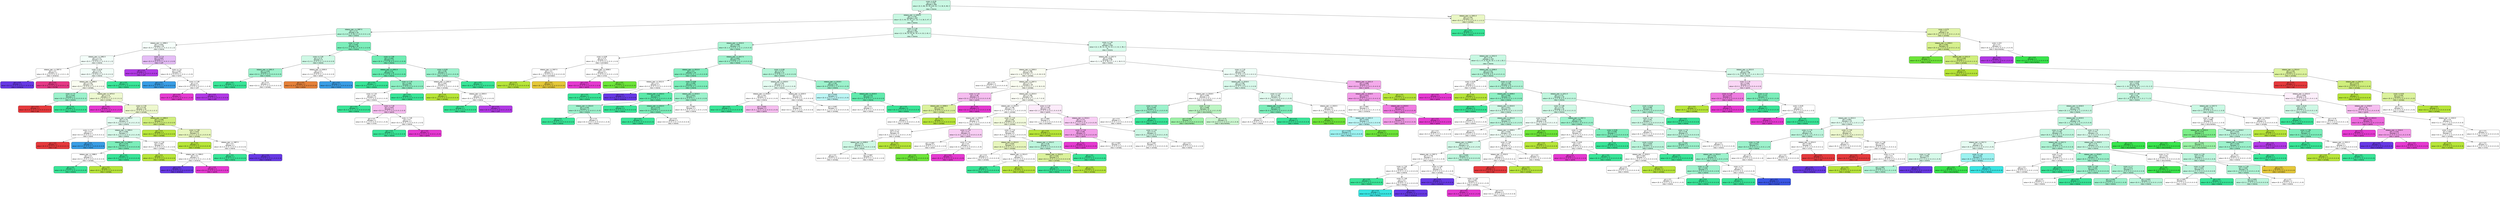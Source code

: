 digraph Tree {
node [shape=box, style="filled, rounded", color="black", fontname="helvetica"] ;
edge [fontname="helvetica"] ;
0 [label="score <= 8.35\ngini = 0.792\nsamples = 309\nvalue = [3, 3, 48, 15, 15, 119, 15, 7, 4, 16, 6, 48, 3\n7]\nclass = drama", fillcolor="#c9f8e3"] ;
1 [label="release_year <= 2004.5\ngini = 0.787\nsamples = 297\nvalue = [3, 3, 43, 14, 14, 117, 15, 7, 4, 16, 5, 47, 3\n6]\nclass = drama", fillcolor="#c8f8e2"] ;
0 -> 1 [labeldistance=2.5, labelangle=45, headlabel="True"] ;
2 [label="release_year <= 1997.5\ngini = 0.72\nsamples = 54\nvalue = [1, 0, 9, 1, 0, 26, 0, 3, 0, 3, 3, 5, 1, 2]\nclass = drama", fillcolor="#b4f5d8"] ;
1 -> 2 ;
3 [label="release_year <= 1996.5\ngini = 0.816\nsamples = 28\nvalue = [0, 0, 7, 0, 0, 8, 0, 2, 0, 3, 2, 3, 1, 2]\nclass = drama", fillcolor="#f6fefa"] ;
2 -> 3 ;
4 [label="release_year <= 1962.5\ngini = 0.771\nsamples = 24\nvalue = [0, 0, 7, 0, 0, 8, 0, 1, 0, 3, 0, 2, 1, 2]\nclass = drama", fillcolor="#f3fdf9"] ;
3 -> 4 ;
5 [label="release_year <= 1957.5\ngini = 0.5\nsamples = 2\nvalue = [0, 0, 0, 0, 0, 0, 0, 0, 0, 1, 0, 0, 1, 0]\nclass = romance", fillcolor="#ffffff"] ;
4 -> 5 ;
6 [label="gini = 0.0\nsamples = 1\nvalue = [0, 0, 0, 0, 0, 0, 0, 0, 0, 1, 0, 0, 0, 0]\nclass = romance", fillcolor="#6739e5"] ;
5 -> 6 ;
7 [label="gini = 0.0\nsamples = 1\nvalue = [0, 0, 0, 0, 0, 0, 0, 0, 0, 0, 0, 0, 1, 0]\nclass = thriller", fillcolor="#e53986"] ;
5 -> 7 ;
8 [label="score <= 8.25\ngini = 0.74\nsamples = 22\nvalue = [0, 0, 7, 0, 0, 8, 0, 1, 0, 2, 0, 2, 0, 2]\nclass = drama", fillcolor="#f2fdf8"] ;
4 -> 8 ;
9 [label="release_year <= 1969.0\ngini = 0.755\nsamples = 20\nvalue = [0, 0, 7, 0, 0, 6, 0, 1, 0, 2, 0, 2, 0, 2]\nclass = comedy", fillcolor="#fafdf1"] ;
8 -> 9 ;
10 [label="score <= 7.5\ngini = 0.444\nsamples = 3\nvalue = [0, 0, 0, 0, 0, 2, 0, 0, 0, 0, 0, 0, 0, 1]\nclass = drama", fillcolor="#9cf2cc"] ;
9 -> 10 ;
11 [label="gini = 0.0\nsamples = 1\nvalue = [0, 0, 0, 0, 0, 0, 0, 0, 0, 0, 0, 0, 0, 1]\nclass = war", fillcolor="#e5393c"] ;
10 -> 11 ;
12 [label="gini = 0.0\nsamples = 2\nvalue = [0, 0, 0, 0, 0, 2, 0, 0, 0, 0, 0, 0, 0, 0]\nclass = drama", fillcolor="#39e598"] ;
10 -> 12 ;
13 [label="release_year <= 1973.0\ngini = 0.74\nsamples = 17\nvalue = [0, 0, 7, 0, 0, 4, 0, 1, 0, 2, 0, 2, 0, 1]\nclass = comedy", fillcolor="#eef9d1"] ;
9 -> 13 ;
14 [label="gini = 0.0\nsamples = 1\nvalue = [0, 0, 0, 0, 0, 0, 0, 0, 0, 0, 0, 1, 0, 0]\nclass = sports", fillcolor="#e539d1"] ;
13 -> 14 ;
15 [label="score <= 7.55\ngini = 0.719\nsamples = 16\nvalue = [0, 0, 7, 0, 0, 4, 0, 1, 0, 2, 0, 1, 0, 1]\nclass = comedy", fillcolor="#edf8ce"] ;
13 -> 15 ;
16 [label="release_year <= 1985.0\ngini = 0.79\nsamples = 9\nvalue = [0, 0, 2, 0, 0, 3, 0, 1, 0, 1, 0, 1, 0, 1]\nclass = drama", fillcolor="#e3fbf0"] ;
15 -> 16 ;
17 [label="score <= 7.15\ngini = 0.5\nsamples = 2\nvalue = [0, 0, 0, 0, 0, 0, 0, 1, 0, 0, 0, 0, 0, 1]\nclass = horror", fillcolor="#ffffff"] ;
16 -> 17 ;
18 [label="gini = 0.0\nsamples = 1\nvalue = [0, 0, 0, 0, 0, 0, 0, 0, 0, 0, 0, 0, 0, 1]\nclass = war", fillcolor="#e5393c"] ;
17 -> 18 ;
19 [label="gini = 0.0\nsamples = 1\nvalue = [0, 0, 0, 0, 0, 0, 0, 1, 0, 0, 0, 0, 0, 0]\nclass = horror", fillcolor="#399de5"] ;
17 -> 19 ;
20 [label="release_year <= 1993.5\ngini = 0.694\nsamples = 7\nvalue = [0, 0, 2, 0, 0, 3, 0, 0, 0, 1, 0, 1, 0, 0]\nclass = drama", fillcolor="#d7faea"] ;
16 -> 20 ;
21 [label="release_year <= 1992.0\ngini = 0.375\nsamples = 4\nvalue = [0, 0, 1, 0, 0, 3, 0, 0, 0, 0, 0, 0, 0, 0]\nclass = drama", fillcolor="#7beeba"] ;
20 -> 21 ;
22 [label="release_year <= 1988.5\ngini = 0.5\nsamples = 2\nvalue = [0, 0, 1, 0, 0, 1, 0, 0, 0, 0, 0, 0, 0, 0]\nclass = comedy", fillcolor="#ffffff"] ;
21 -> 22 ;
23 [label="gini = 0.0\nsamples = 1\nvalue = [0, 0, 0, 0, 0, 1, 0, 0, 0, 0, 0, 0, 0, 0]\nclass = drama", fillcolor="#39e598"] ;
22 -> 23 ;
24 [label="gini = 0.0\nsamples = 1\nvalue = [0, 0, 1, 0, 0, 0, 0, 0, 0, 0, 0, 0, 0, 0]\nclass = comedy", fillcolor="#b7e539"] ;
22 -> 24 ;
25 [label="gini = 0.0\nsamples = 2\nvalue = [0, 0, 0, 0, 0, 2, 0, 0, 0, 0, 0, 0, 0, 0]\nclass = drama", fillcolor="#39e598"] ;
21 -> 25 ;
26 [label="score <= 7.05\ngini = 0.667\nsamples = 3\nvalue = [0, 0, 1, 0, 0, 0, 0, 0, 0, 1, 0, 1, 0, 0]\nclass = comedy", fillcolor="#ffffff"] ;
20 -> 26 ;
27 [label="gini = 0.0\nsamples = 1\nvalue = [0, 0, 1, 0, 0, 0, 0, 0, 0, 0, 0, 0, 0, 0]\nclass = comedy", fillcolor="#b7e539"] ;
26 -> 27 ;
28 [label="release_year <= 1994.5\ngini = 0.5\nsamples = 2\nvalue = [0, 0, 0, 0, 0, 0, 0, 0, 0, 1, 0, 1, 0, 0]\nclass = romance", fillcolor="#ffffff"] ;
26 -> 28 ;
29 [label="gini = 0.0\nsamples = 1\nvalue = [0, 0, 0, 0, 0, 0, 0, 0, 0, 1, 0, 0, 0, 0]\nclass = romance", fillcolor="#6739e5"] ;
28 -> 29 ;
30 [label="gini = 0.0\nsamples = 1\nvalue = [0, 0, 0, 0, 0, 0, 0, 0, 0, 0, 0, 1, 0, 0]\nclass = sports", fillcolor="#e539d1"] ;
28 -> 30 ;
31 [label="release_year <= 1984.0\ngini = 0.449\nsamples = 7\nvalue = [0, 0, 5, 0, 0, 1, 0, 0, 0, 1, 0, 0, 0, 0]\nclass = comedy", fillcolor="#cfee7b"] ;
15 -> 31 ;
32 [label="gini = 0.0\nsamples = 3\nvalue = [0, 0, 3, 0, 0, 0, 0, 0, 0, 0, 0, 0, 0, 0]\nclass = comedy", fillcolor="#b7e539"] ;
31 -> 32 ;
33 [label="score <= 7.65\ngini = 0.625\nsamples = 4\nvalue = [0, 0, 2, 0, 0, 1, 0, 0, 0, 1, 0, 0, 0, 0]\nclass = comedy", fillcolor="#e7f6bd"] ;
31 -> 33 ;
34 [label="gini = 0.0\nsamples = 2\nvalue = [0, 0, 2, 0, 0, 0, 0, 0, 0, 0, 0, 0, 0, 0]\nclass = comedy", fillcolor="#b7e539"] ;
33 -> 34 ;
35 [label="release_year <= 1987.5\ngini = 0.5\nsamples = 2\nvalue = [0, 0, 0, 0, 0, 1, 0, 0, 0, 1, 0, 0, 0, 0]\nclass = drama", fillcolor="#ffffff"] ;
33 -> 35 ;
36 [label="gini = 0.0\nsamples = 1\nvalue = [0, 0, 0, 0, 0, 1, 0, 0, 0, 0, 0, 0, 0, 0]\nclass = drama", fillcolor="#39e598"] ;
35 -> 36 ;
37 [label="gini = 0.0\nsamples = 1\nvalue = [0, 0, 0, 0, 0, 0, 0, 0, 0, 1, 0, 0, 0, 0]\nclass = romance", fillcolor="#6739e5"] ;
35 -> 37 ;
38 [label="gini = 0.0\nsamples = 2\nvalue = [0, 0, 0, 0, 0, 2, 0, 0, 0, 0, 0, 0, 0, 0]\nclass = drama", fillcolor="#39e598"] ;
8 -> 38 ;
39 [label="score <= 7.4\ngini = 0.625\nsamples = 4\nvalue = [0, 0, 0, 0, 0, 0, 0, 1, 0, 0, 2, 1, 0, 0]\nclass = scifi", fillcolor="#e5bdf6"] ;
3 -> 39 ;
40 [label="gini = 0.0\nsamples = 1\nvalue = [0, 0, 0, 0, 0, 0, 0, 0, 0, 0, 1, 0, 0, 0]\nclass = scifi", fillcolor="#b139e5"] ;
39 -> 40 ;
41 [label="score <= 7.6\ngini = 0.667\nsamples = 3\nvalue = [0, 0, 0, 0, 0, 0, 0, 1, 0, 0, 1, 1, 0, 0]\nclass = horror", fillcolor="#ffffff"] ;
39 -> 41 ;
42 [label="gini = 0.0\nsamples = 1\nvalue = [0, 0, 0, 0, 0, 0, 0, 1, 0, 0, 0, 0, 0, 0]\nclass = horror", fillcolor="#399de5"] ;
41 -> 42 ;
43 [label="score <= 7.85\ngini = 0.5\nsamples = 2\nvalue = [0, 0, 0, 0, 0, 0, 0, 0, 0, 0, 1, 1, 0, 0]\nclass = scifi", fillcolor="#ffffff"] ;
41 -> 43 ;
44 [label="gini = 0.0\nsamples = 1\nvalue = [0, 0, 0, 0, 0, 0, 0, 0, 0, 0, 0, 1, 0, 0]\nclass = sports", fillcolor="#e539d1"] ;
43 -> 44 ;
45 [label="gini = 0.0\nsamples = 1\nvalue = [0, 0, 0, 0, 0, 0, 0, 0, 0, 0, 1, 0, 0, 0]\nclass = scifi", fillcolor="#b139e5"] ;
43 -> 45 ;
46 [label="score <= 7.15\ngini = 0.503\nsamples = 26\nvalue = [1, 0, 2, 1, 0, 18, 0, 1, 0, 0, 1, 2, 0, 0]\nclass = drama", fillcolor="#7beeba"] ;
2 -> 46 ;
47 [label="score <= 7.05\ngini = 0.72\nsamples = 5\nvalue = [1, 0, 1, 0, 0, 2, 0, 1, 0, 0, 0, 0, 0, 0]\nclass = drama", fillcolor="#cef8e5"] ;
46 -> 47 ;
48 [label="release_year <= 2001.5\ngini = 0.444\nsamples = 3\nvalue = [0, 0, 1, 0, 0, 2, 0, 0, 0, 0, 0, 0, 0, 0]\nclass = drama", fillcolor="#9cf2cc"] ;
47 -> 48 ;
49 [label="gini = 0.0\nsamples = 1\nvalue = [0, 0, 0, 0, 0, 1, 0, 0, 0, 0, 0, 0, 0, 0]\nclass = drama", fillcolor="#39e598"] ;
48 -> 49 ;
50 [label="gini = 0.5\nsamples = 2\nvalue = [0, 0, 1, 0, 0, 1, 0, 0, 0, 0, 0, 0, 0, 0]\nclass = comedy", fillcolor="#ffffff"] ;
48 -> 50 ;
51 [label="release_year <= 2000.0\ngini = 0.5\nsamples = 2\nvalue = [1, 0, 0, 0, 0, 0, 0, 1, 0, 0, 0, 0, 0, 0]\nclass = action", fillcolor="#ffffff"] ;
47 -> 51 ;
52 [label="gini = 0.0\nsamples = 1\nvalue = [1, 0, 0, 0, 0, 0, 0, 0, 0, 0, 0, 0, 0, 0]\nclass = action", fillcolor="#e58139"] ;
51 -> 52 ;
53 [label="gini = 0.0\nsamples = 1\nvalue = [0, 0, 0, 0, 0, 0, 0, 1, 0, 0, 0, 0, 0, 0]\nclass = horror", fillcolor="#399de5"] ;
51 -> 53 ;
54 [label="score <= 7.95\ngini = 0.404\nsamples = 21\nvalue = [0, 0, 1, 1, 0, 16, 0, 0, 0, 0, 1, 2, 0, 0]\nclass = drama", fillcolor="#6decb3"] ;
46 -> 54 ;
55 [label="release_year <= 2001.5\ngini = 0.32\nsamples = 16\nvalue = [0, 0, 0, 1, 0, 13, 0, 0, 0, 0, 0, 2, 0, 0]\nclass = drama", fillcolor="#63ebae"] ;
54 -> 55 ;
56 [label="gini = 0.0\nsamples = 7\nvalue = [0, 0, 0, 0, 0, 7, 0, 0, 0, 0, 0, 0, 0, 0]\nclass = drama", fillcolor="#39e598"] ;
55 -> 56 ;
57 [label="score <= 7.75\ngini = 0.494\nsamples = 9\nvalue = [0, 0, 0, 1, 0, 6, 0, 0, 0, 0, 0, 2, 0, 0]\nclass = drama", fillcolor="#8ef0c4"] ;
55 -> 57 ;
58 [label="score <= 7.25\ngini = 0.64\nsamples = 5\nvalue = [0, 0, 0, 1, 0, 2, 0, 0, 0, 0, 0, 2, 0, 0]\nclass = drama", fillcolor="#ffffff"] ;
57 -> 58 ;
59 [label="gini = 0.0\nsamples = 1\nvalue = [0, 0, 0, 0, 0, 1, 0, 0, 0, 0, 0, 0, 0, 0]\nclass = drama", fillcolor="#39e598"] ;
58 -> 59 ;
60 [label="score <= 7.45\ngini = 0.625\nsamples = 4\nvalue = [0, 0, 0, 1, 0, 1, 0, 0, 0, 0, 0, 2, 0, 0]\nclass = sports", fillcolor="#f6bdf0"] ;
58 -> 60 ;
61 [label="gini = 0.5\nsamples = 2\nvalue = [0, 0, 0, 1, 0, 0, 0, 0, 0, 0, 0, 1, 0, 0]\nclass = crime", fillcolor="#ffffff"] ;
60 -> 61 ;
62 [label="score <= 7.65\ngini = 0.5\nsamples = 2\nvalue = [0, 0, 0, 0, 0, 1, 0, 0, 0, 0, 0, 1, 0, 0]\nclass = drama", fillcolor="#ffffff"] ;
60 -> 62 ;
63 [label="gini = 0.0\nsamples = 1\nvalue = [0, 0, 0, 0, 0, 1, 0, 0, 0, 0, 0, 0, 0, 0]\nclass = drama", fillcolor="#39e598"] ;
62 -> 63 ;
64 [label="gini = 0.0\nsamples = 1\nvalue = [0, 0, 0, 0, 0, 0, 0, 0, 0, 0, 0, 1, 0, 0]\nclass = sports", fillcolor="#e539d1"] ;
62 -> 64 ;
65 [label="gini = 0.0\nsamples = 4\nvalue = [0, 0, 0, 0, 0, 4, 0, 0, 0, 0, 0, 0, 0, 0]\nclass = drama", fillcolor="#39e598"] ;
57 -> 65 ;
66 [label="score <= 8.05\ngini = 0.56\nsamples = 5\nvalue = [0, 0, 1, 0, 0, 3, 0, 0, 0, 0, 1, 0, 0, 0]\nclass = drama", fillcolor="#9cf2cc"] ;
54 -> 66 ;
67 [label="release_year <= 2002.0\ngini = 0.667\nsamples = 3\nvalue = [0, 0, 1, 0, 0, 1, 0, 0, 0, 0, 1, 0, 0, 0]\nclass = comedy", fillcolor="#ffffff"] ;
66 -> 67 ;
68 [label="gini = 0.0\nsamples = 1\nvalue = [0, 0, 1, 0, 0, 0, 0, 0, 0, 0, 0, 0, 0, 0]\nclass = comedy", fillcolor="#b7e539"] ;
67 -> 68 ;
69 [label="release_year <= 2003.5\ngini = 0.5\nsamples = 2\nvalue = [0, 0, 0, 0, 0, 1, 0, 0, 0, 0, 1, 0, 0, 0]\nclass = drama", fillcolor="#ffffff"] ;
67 -> 69 ;
70 [label="gini = 0.0\nsamples = 1\nvalue = [0, 0, 0, 0, 0, 1, 0, 0, 0, 0, 0, 0, 0, 0]\nclass = drama", fillcolor="#39e598"] ;
69 -> 70 ;
71 [label="gini = 0.0\nsamples = 1\nvalue = [0, 0, 0, 0, 0, 0, 0, 0, 0, 0, 1, 0, 0, 0]\nclass = scifi", fillcolor="#b139e5"] ;
69 -> 71 ;
72 [label="gini = 0.0\nsamples = 2\nvalue = [0, 0, 0, 0, 0, 2, 0, 0, 0, 0, 0, 0, 0, 0]\nclass = drama", fillcolor="#39e598"] ;
66 -> 72 ;
73 [label="score <= 7.05\ngini = 0.796\nsamples = 243\nvalue = [2, 3, 34, 13, 14, 91, 15, 4, 4, 13, 2, 42, 2\n4]\nclass = drama", fillcolor="#cff9e6"] ;
1 -> 73 ;
74 [label="release_year <= 2010.0\ngini = 0.696\nsamples = 41\nvalue = [0, 1, 4, 2, 0, 21, 2, 2, 2, 1, 0, 6, 0, 0]\nclass = drama", fillcolor="#aaf4d3"] ;
73 -> 74 ;
75 [label="score <= 6.95\ngini = 0.75\nsamples = 4\nvalue = [0, 1, 1, 1, 0, 0, 0, 0, 0, 0, 0, 1, 0, 0]\nclass = animation", fillcolor="#ffffff"] ;
74 -> 75 ;
76 [label="release_year <= 2007.5\ngini = 0.5\nsamples = 2\nvalue = [0, 1, 1, 0, 0, 0, 0, 0, 0, 0, 0, 0, 0, 0]\nclass = animation", fillcolor="#ffffff"] ;
75 -> 76 ;
77 [label="gini = 0.0\nsamples = 1\nvalue = [0, 0, 1, 0, 0, 0, 0, 0, 0, 0, 0, 0, 0, 0]\nclass = comedy", fillcolor="#b7e539"] ;
76 -> 77 ;
78 [label="gini = 0.0\nsamples = 1\nvalue = [0, 1, 0, 0, 0, 0, 0, 0, 0, 0, 0, 0, 0, 0]\nclass = animation", fillcolor="#e5c839"] ;
76 -> 78 ;
79 [label="release_year <= 2008.5\ngini = 0.5\nsamples = 2\nvalue = [0, 0, 0, 1, 0, 0, 0, 0, 0, 0, 0, 1, 0, 0]\nclass = crime", fillcolor="#ffffff"] ;
75 -> 79 ;
80 [label="gini = 0.0\nsamples = 1\nvalue = [0, 0, 0, 0, 0, 0, 0, 0, 0, 0, 0, 1, 0, 0]\nclass = sports", fillcolor="#e539d1"] ;
79 -> 80 ;
81 [label="gini = 0.0\nsamples = 1\nvalue = [0, 0, 0, 1, 0, 0, 0, 0, 0, 0, 0, 0, 0, 0]\nclass = crime", fillcolor="#6de539"] ;
79 -> 81 ;
82 [label="release_year <= 2017.5\ngini = 0.643\nsamples = 37\nvalue = [0, 0, 3, 1, 0, 21, 2, 2, 2, 1, 0, 5, 0, 0]\nclass = drama", fillcolor="#9cf2cc"] ;
74 -> 82 ;
83 [label="release_year <= 2013.5\ngini = 0.5\nsamples = 16\nvalue = [0, 0, 0, 0, 0, 11, 0, 1, 1, 1, 0, 2, 0, 0]\nclass = drama", fillcolor="#80eebd"] ;
82 -> 83 ;
84 [label="release_year <= 2012.0\ngini = 0.5\nsamples = 2\nvalue = [0, 0, 0, 0, 0, 1, 0, 0, 0, 1, 0, 0, 0, 0]\nclass = drama", fillcolor="#ffffff"] ;
83 -> 84 ;
85 [label="gini = 0.0\nsamples = 1\nvalue = [0, 0, 0, 0, 0, 1, 0, 0, 0, 0, 0, 0, 0, 0]\nclass = drama", fillcolor="#39e598"] ;
84 -> 85 ;
86 [label="gini = 0.0\nsamples = 1\nvalue = [0, 0, 0, 0, 0, 0, 0, 0, 0, 1, 0, 0, 0, 0]\nclass = romance", fillcolor="#6739e5"] ;
84 -> 86 ;
87 [label="score <= 6.95\ngini = 0.459\nsamples = 14\nvalue = [0, 0, 0, 0, 0, 10, 0, 1, 1, 0, 0, 2, 0, 0]\nclass = drama", fillcolor="#7beeba"] ;
83 -> 87 ;
88 [label="release_year <= 2015.5\ngini = 0.245\nsamples = 7\nvalue = [0, 0, 0, 0, 0, 6, 0, 0, 0, 0, 0, 1, 0, 0]\nclass = drama", fillcolor="#5ae9a9"] ;
87 -> 88 ;
89 [label="release_year <= 2014.5\ngini = 0.444\nsamples = 3\nvalue = [0, 0, 0, 0, 0, 2, 0, 0, 0, 0, 0, 1, 0, 0]\nclass = drama", fillcolor="#9cf2cc"] ;
88 -> 89 ;
90 [label="gini = 0.0\nsamples = 1\nvalue = [0, 0, 0, 0, 0, 1, 0, 0, 0, 0, 0, 0, 0, 0]\nclass = drama", fillcolor="#39e598"] ;
89 -> 90 ;
91 [label="gini = 0.5\nsamples = 2\nvalue = [0, 0, 0, 0, 0, 1, 0, 0, 0, 0, 0, 1, 0, 0]\nclass = drama", fillcolor="#ffffff"] ;
89 -> 91 ;
92 [label="gini = 0.0\nsamples = 4\nvalue = [0, 0, 0, 0, 0, 4, 0, 0, 0, 0, 0, 0, 0, 0]\nclass = drama", fillcolor="#39e598"] ;
88 -> 92 ;
93 [label="release_year <= 2016.5\ngini = 0.612\nsamples = 7\nvalue = [0, 0, 0, 0, 0, 4, 0, 1, 1, 0, 0, 1, 0, 0]\nclass = drama", fillcolor="#9cf2cc"] ;
87 -> 93 ;
94 [label="release_year <= 2015.5\ngini = 0.375\nsamples = 4\nvalue = [0, 0, 0, 0, 0, 3, 0, 1, 0, 0, 0, 0, 0, 0]\nclass = drama", fillcolor="#7beeba"] ;
93 -> 94 ;
95 [label="gini = 0.0\nsamples = 2\nvalue = [0, 0, 0, 0, 0, 2, 0, 0, 0, 0, 0, 0, 0, 0]\nclass = drama", fillcolor="#39e598"] ;
94 -> 95 ;
96 [label="gini = 0.5\nsamples = 2\nvalue = [0, 0, 0, 0, 0, 1, 0, 1, 0, 0, 0, 0, 0, 0]\nclass = drama", fillcolor="#ffffff"] ;
94 -> 96 ;
97 [label="gini = 0.667\nsamples = 3\nvalue = [0, 0, 0, 0, 0, 1, 0, 0, 1, 0, 0, 1, 0, 0]\nclass = drama", fillcolor="#ffffff"] ;
93 -> 97 ;
98 [label="score <= 6.95\ngini = 0.717\nsamples = 21\nvalue = [0, 0, 3, 1, 0, 10, 2, 1, 1, 0, 0, 3, 0, 0]\nclass = drama", fillcolor="#b2f5d7"] ;
82 -> 98 ;
99 [label="release_year <= 2019.5\ngini = 0.744\nsamples = 11\nvalue = [0, 0, 3, 1, 0, 4, 0, 0, 1, 0, 0, 2, 0, 0]\nclass = drama", fillcolor="#e6fcf2"] ;
98 -> 99 ;
100 [label="release_year <= 2018.5\ngini = 0.64\nsamples = 5\nvalue = [0, 0, 1, 0, 0, 2, 0, 0, 0, 0, 0, 2, 0, 0]\nclass = drama", fillcolor="#ffffff"] ;
99 -> 100 ;
101 [label="gini = 0.0\nsamples = 1\nvalue = [0, 0, 0, 0, 0, 1, 0, 0, 0, 0, 0, 0, 0, 0]\nclass = drama", fillcolor="#39e598"] ;
100 -> 101 ;
102 [label="gini = 0.625\nsamples = 4\nvalue = [0, 0, 1, 0, 0, 1, 0, 0, 0, 0, 0, 2, 0, 0]\nclass = sports", fillcolor="#f6bdf0"] ;
100 -> 102 ;
103 [label="release_year <= 2020.5\ngini = 0.722\nsamples = 6\nvalue = [0, 0, 2, 1, 0, 2, 0, 0, 1, 0, 0, 0, 0, 0]\nclass = comedy", fillcolor="#ffffff"] ;
99 -> 103 ;
104 [label="gini = 0.667\nsamples = 3\nvalue = [0, 0, 1, 0, 0, 1, 0, 0, 1, 0, 0, 0, 0, 0]\nclass = comedy", fillcolor="#ffffff"] ;
103 -> 104 ;
105 [label="gini = 0.667\nsamples = 3\nvalue = [0, 0, 1, 1, 0, 1, 0, 0, 0, 0, 0, 0, 0, 0]\nclass = comedy", fillcolor="#ffffff"] ;
103 -> 105 ;
106 [label="release_year <= 2018.5\ngini = 0.58\nsamples = 10\nvalue = [0, 0, 0, 0, 0, 6, 2, 1, 0, 0, 0, 1, 0, 0]\nclass = drama", fillcolor="#9cf2cc"] ;
98 -> 106 ;
107 [label="gini = 0.625\nsamples = 4\nvalue = [0, 0, 0, 0, 0, 1, 2, 0, 0, 0, 0, 1, 0, 0]\nclass = fantasy", fillcolor="#bdf6f5"] ;
106 -> 107 ;
108 [label="release_year <= 2019.5\ngini = 0.278\nsamples = 6\nvalue = [0, 0, 0, 0, 0, 5, 0, 1, 0, 0, 0, 0, 0, 0]\nclass = drama", fillcolor="#61eaad"] ;
106 -> 108 ;
109 [label="gini = 0.5\nsamples = 2\nvalue = [0, 0, 0, 0, 0, 1, 0, 1, 0, 0, 0, 0, 0, 0]\nclass = drama", fillcolor="#ffffff"] ;
108 -> 109 ;
110 [label="gini = 0.0\nsamples = 4\nvalue = [0, 0, 0, 0, 0, 4, 0, 0, 0, 0, 0, 0, 0, 0]\nclass = drama", fillcolor="#39e598"] ;
108 -> 110 ;
111 [label="score <= 7.35\ngini = 0.81\nsamples = 202\nvalue = [2, 2, 30, 11, 14, 70, 13, 2, 2, 12, 2, 36, 2\n4]\nclass = drama", fillcolor="#d6faea"] ;
73 -> 111 ;
112 [label="release_year <= 2017.5\ngini = 0.828\nsamples = 69\nvalue = [1, 1, 13, 5, 4, 18, 3, 1, 1, 4, 1, 16, 0, 1]\nclass = drama", fillcolor="#f8fefb"] ;
111 -> 112 ;
113 [label="release_year <= 2005.5\ngini = 0.786\nsamples = 41\nvalue = [1, 1, 12, 3, 0, 10, 1, 1, 1, 1, 0, 10, 0, 0]\nclass = comedy", fillcolor="#fafdf2"] ;
112 -> 113 ;
114 [label="gini = 0.5\nsamples = 2\nvalue = [0, 0, 0, 0, 0, 1, 1, 0, 0, 0, 0, 0, 0, 0]\nclass = drama", fillcolor="#ffffff"] ;
113 -> 114 ;
115 [label="release_year <= 2007.5\ngini = 0.777\nsamples = 39\nvalue = [1, 1, 12, 3, 0, 9, 0, 1, 1, 1, 0, 10, 0, 0]\nclass = comedy", fillcolor="#fafdf1"] ;
113 -> 115 ;
116 [label="score <= 7.15\ngini = 0.48\nsamples = 5\nvalue = [0, 0, 2, 0, 0, 0, 0, 0, 0, 0, 0, 3, 0, 0]\nclass = sports", fillcolor="#f6bdf0"] ;
115 -> 116 ;
117 [label="release_year <= 2006.5\ngini = 0.444\nsamples = 3\nvalue = [0, 0, 2, 0, 0, 0, 0, 0, 0, 0, 0, 1, 0, 0]\nclass = comedy", fillcolor="#dbf29c"] ;
116 -> 117 ;
118 [label="gini = 0.5\nsamples = 2\nvalue = [0, 0, 1, 0, 0, 0, 0, 0, 0, 0, 0, 1, 0, 0]\nclass = comedy", fillcolor="#ffffff"] ;
117 -> 118 ;
119 [label="gini = 0.0\nsamples = 1\nvalue = [0, 0, 1, 0, 0, 0, 0, 0, 0, 0, 0, 0, 0, 0]\nclass = comedy", fillcolor="#b7e539"] ;
117 -> 119 ;
120 [label="gini = 0.0\nsamples = 2\nvalue = [0, 0, 0, 0, 0, 0, 0, 0, 0, 0, 0, 2, 0, 0]\nclass = sports", fillcolor="#e539d1"] ;
116 -> 120 ;
121 [label="release_year <= 2015.5\ngini = 0.789\nsamples = 34\nvalue = [1, 1, 10, 3, 0, 9, 0, 1, 1, 1, 0, 7, 0, 0]\nclass = comedy", fillcolor="#fcfef7"] ;
115 -> 121 ;
122 [label="release_year <= 2012.5\ngini = 0.748\nsamples = 21\nvalue = [1, 0, 7, 1, 0, 7, 0, 1, 1, 0, 0, 3, 0, 0]\nclass = comedy", fillcolor="#ffffff"] ;
121 -> 122 ;
123 [label="release_year <= 2010.5\ngini = 0.793\nsamples = 11\nvalue = [1, 0, 2, 1, 0, 3, 0, 1, 0, 0, 0, 3, 0, 0]\nclass = drama", fillcolor="#ffffff"] ;
122 -> 123 ;
124 [label="score <= 7.2\ngini = 0.722\nsamples = 6\nvalue = [0, 0, 2, 0, 0, 2, 0, 1, 0, 0, 0, 1, 0, 0]\nclass = comedy", fillcolor="#ffffff"] ;
123 -> 124 ;
125 [label="release_year <= 2009.0\ngini = 0.72\nsamples = 5\nvalue = [0, 0, 1, 0, 0, 2, 0, 1, 0, 0, 0, 1, 0, 0]\nclass = drama", fillcolor="#cef8e5"] ;
124 -> 125 ;
126 [label="gini = 0.5\nsamples = 2\nvalue = [0, 0, 1, 0, 0, 1, 0, 0, 0, 0, 0, 0, 0, 0]\nclass = comedy", fillcolor="#ffffff"] ;
125 -> 126 ;
127 [label="gini = 0.667\nsamples = 3\nvalue = [0, 0, 0, 0, 0, 1, 0, 1, 0, 0, 0, 1, 0, 0]\nclass = drama", fillcolor="#ffffff"] ;
125 -> 127 ;
128 [label="gini = 0.0\nsamples = 1\nvalue = [0, 0, 1, 0, 0, 0, 0, 0, 0, 0, 0, 0, 0, 0]\nclass = comedy", fillcolor="#b7e539"] ;
124 -> 128 ;
129 [label="score <= 7.15\ngini = 0.72\nsamples = 5\nvalue = [1, 0, 0, 1, 0, 1, 0, 0, 0, 0, 0, 2, 0, 0]\nclass = sports", fillcolor="#f8cef4"] ;
123 -> 129 ;
130 [label="gini = 0.667\nsamples = 3\nvalue = [1, 0, 0, 0, 0, 1, 0, 0, 0, 0, 0, 1, 0, 0]\nclass = action", fillcolor="#ffffff"] ;
129 -> 130 ;
131 [label="score <= 7.25\ngini = 0.5\nsamples = 2\nvalue = [0, 0, 0, 1, 0, 0, 0, 0, 0, 0, 0, 1, 0, 0]\nclass = crime", fillcolor="#ffffff"] ;
129 -> 131 ;
132 [label="gini = 0.0\nsamples = 1\nvalue = [0, 0, 0, 1, 0, 0, 0, 0, 0, 0, 0, 0, 0, 0]\nclass = crime", fillcolor="#6de539"] ;
131 -> 132 ;
133 [label="gini = 0.0\nsamples = 1\nvalue = [0, 0, 0, 0, 0, 0, 0, 0, 0, 0, 0, 1, 0, 0]\nclass = sports", fillcolor="#e539d1"] ;
131 -> 133 ;
134 [label="score <= 7.25\ngini = 0.58\nsamples = 10\nvalue = [0, 0, 5, 0, 0, 4, 0, 0, 1, 0, 0, 0, 0, 0]\nclass = comedy", fillcolor="#f3fbde"] ;
122 -> 134 ;
135 [label="score <= 7.15\ngini = 0.593\nsamples = 9\nvalue = [0, 0, 4, 0, 0, 4, 0, 0, 1, 0, 0, 0, 0, 0]\nclass = comedy", fillcolor="#ffffff"] ;
134 -> 135 ;
136 [label="release_year <= 2013.5\ngini = 0.625\nsamples = 4\nvalue = [0, 0, 2, 0, 0, 1, 0, 0, 1, 0, 0, 0, 0, 0]\nclass = comedy", fillcolor="#e7f6bd"] ;
135 -> 136 ;
137 [label="gini = 0.5\nsamples = 2\nvalue = [0, 0, 1, 0, 0, 0, 0, 0, 1, 0, 0, 0, 0, 0]\nclass = comedy", fillcolor="#ffffff"] ;
136 -> 137 ;
138 [label="release_year <= 2014.5\ngini = 0.5\nsamples = 2\nvalue = [0, 0, 1, 0, 0, 1, 0, 0, 0, 0, 0, 0, 0, 0]\nclass = comedy", fillcolor="#ffffff"] ;
136 -> 138 ;
139 [label="gini = 0.0\nsamples = 1\nvalue = [0, 0, 0, 0, 0, 1, 0, 0, 0, 0, 0, 0, 0, 0]\nclass = drama", fillcolor="#39e598"] ;
138 -> 139 ;
140 [label="gini = 0.0\nsamples = 1\nvalue = [0, 0, 1, 0, 0, 0, 0, 0, 0, 0, 0, 0, 0, 0]\nclass = comedy", fillcolor="#b7e539"] ;
138 -> 140 ;
141 [label="release_year <= 2014.5\ngini = 0.48\nsamples = 5\nvalue = [0, 0, 2, 0, 0, 3, 0, 0, 0, 0, 0, 0, 0, 0]\nclass = drama", fillcolor="#bdf6dd"] ;
135 -> 141 ;
142 [label="release_year <= 2013.5\ngini = 0.444\nsamples = 3\nvalue = [0, 0, 2, 0, 0, 1, 0, 0, 0, 0, 0, 0, 0, 0]\nclass = comedy", fillcolor="#dbf29c"] ;
141 -> 142 ;
143 [label="gini = 0.0\nsamples = 1\nvalue = [0, 0, 0, 0, 0, 1, 0, 0, 0, 0, 0, 0, 0, 0]\nclass = drama", fillcolor="#39e598"] ;
142 -> 143 ;
144 [label="gini = 0.0\nsamples = 2\nvalue = [0, 0, 2, 0, 0, 0, 0, 0, 0, 0, 0, 0, 0, 0]\nclass = comedy", fillcolor="#b7e539"] ;
142 -> 144 ;
145 [label="gini = 0.0\nsamples = 2\nvalue = [0, 0, 0, 0, 0, 2, 0, 0, 0, 0, 0, 0, 0, 0]\nclass = drama", fillcolor="#39e598"] ;
141 -> 145 ;
146 [label="gini = 0.0\nsamples = 1\nvalue = [0, 0, 1, 0, 0, 0, 0, 0, 0, 0, 0, 0, 0, 0]\nclass = comedy", fillcolor="#b7e539"] ;
134 -> 146 ;
147 [label="score <= 7.15\ngini = 0.793\nsamples = 13\nvalue = [0, 1, 3, 2, 0, 2, 0, 0, 0, 1, 0, 4, 0, 0]\nclass = sports", fillcolor="#fcebfa"] ;
121 -> 147 ;
148 [label="gini = 0.667\nsamples = 3\nvalue = [0, 1, 1, 1, 0, 0, 0, 0, 0, 0, 0, 0, 0, 0]\nclass = animation", fillcolor="#ffffff"] ;
147 -> 148 ;
149 [label="release_year <= 2016.5\ngini = 0.74\nsamples = 10\nvalue = [0, 0, 2, 1, 0, 2, 0, 0, 0, 1, 0, 4, 0, 0]\nclass = sports", fillcolor="#f8cef4"] ;
147 -> 149 ;
150 [label="score <= 7.25\ngini = 0.56\nsamples = 5\nvalue = [0, 0, 1, 0, 0, 0, 0, 0, 0, 1, 0, 3, 0, 0]\nclass = sports", fillcolor="#f29ce8"] ;
149 -> 150 ;
151 [label="gini = 0.0\nsamples = 2\nvalue = [0, 0, 0, 0, 0, 0, 0, 0, 0, 0, 0, 2, 0, 0]\nclass = sports", fillcolor="#e539d1"] ;
150 -> 151 ;
152 [label="gini = 0.667\nsamples = 3\nvalue = [0, 0, 1, 0, 0, 0, 0, 0, 0, 1, 0, 1, 0, 0]\nclass = comedy", fillcolor="#ffffff"] ;
150 -> 152 ;
153 [label="score <= 7.25\ngini = 0.72\nsamples = 5\nvalue = [0, 0, 1, 1, 0, 2, 0, 0, 0, 0, 0, 1, 0, 0]\nclass = drama", fillcolor="#cef8e5"] ;
149 -> 153 ;
154 [label="gini = 0.667\nsamples = 3\nvalue = [0, 0, 1, 1, 0, 1, 0, 0, 0, 0, 0, 0, 0, 0]\nclass = comedy", fillcolor="#ffffff"] ;
153 -> 154 ;
155 [label="gini = 0.5\nsamples = 2\nvalue = [0, 0, 0, 0, 0, 1, 0, 0, 0, 0, 0, 1, 0, 0]\nclass = drama", fillcolor="#ffffff"] ;
153 -> 155 ;
156 [label="score <= 7.25\ngini = 0.827\nsamples = 28\nvalue = [0, 0, 1, 2, 4, 8, 2, 0, 0, 3, 1, 6, 0, 1]\nclass = drama", fillcolor="#edfdf6"] ;
112 -> 156 ;
157 [label="release_year <= 2019.5\ngini = 0.795\nsamples = 20\nvalue = [0, 0, 0, 2, 4, 7, 2, 0, 0, 2, 1, 2, 0, 0]\nclass = drama", fillcolor="#dafaec"] ;
156 -> 157 ;
158 [label="release_year <= 2018.5\ngini = 0.694\nsamples = 11\nvalue = [0, 0, 0, 0, 4, 4, 0, 0, 0, 2, 0, 1, 0, 0]\nclass = documentary", fillcolor="#ffffff"] ;
157 -> 158 ;
159 [label="score <= 7.15\ngini = 0.444\nsamples = 3\nvalue = [0, 0, 0, 0, 0, 2, 0, 0, 0, 1, 0, 0, 0, 0]\nclass = drama", fillcolor="#9cf2cc"] ;
158 -> 159 ;
160 [label="gini = 0.5\nsamples = 2\nvalue = [0, 0, 0, 0, 0, 1, 0, 0, 0, 1, 0, 0, 0, 0]\nclass = drama", fillcolor="#ffffff"] ;
159 -> 160 ;
161 [label="gini = 0.0\nsamples = 1\nvalue = [0, 0, 0, 0, 0, 1, 0, 0, 0, 0, 0, 0, 0, 0]\nclass = drama", fillcolor="#39e598"] ;
159 -> 161 ;
162 [label="score <= 7.15\ngini = 0.656\nsamples = 8\nvalue = [0, 0, 0, 0, 4, 2, 0, 0, 0, 1, 0, 1, 0, 0]\nclass = documentary", fillcolor="#bdf6c4"] ;
158 -> 162 ;
163 [label="gini = 0.444\nsamples = 3\nvalue = [0, 0, 0, 0, 2, 1, 0, 0, 0, 0, 0, 0, 0, 0]\nclass = documentary", fillcolor="#9cf2a6"] ;
162 -> 163 ;
164 [label="gini = 0.72\nsamples = 5\nvalue = [0, 0, 0, 0, 2, 1, 0, 0, 0, 1, 0, 1, 0, 0]\nclass = documentary", fillcolor="#cef8d2"] ;
162 -> 164 ;
165 [label="score <= 7.15\ngini = 0.765\nsamples = 9\nvalue = [0, 0, 0, 2, 0, 3, 2, 0, 0, 0, 1, 1, 0, 0]\nclass = drama", fillcolor="#e3fbf0"] ;
157 -> 165 ;
166 [label="release_year <= 2020.5\ngini = 0.375\nsamples = 4\nvalue = [0, 0, 0, 0, 0, 3, 0, 0, 0, 0, 0, 1, 0, 0]\nclass = drama", fillcolor="#7beeba"] ;
165 -> 166 ;
167 [label="gini = 0.5\nsamples = 2\nvalue = [0, 0, 0, 0, 0, 1, 0, 0, 0, 0, 0, 1, 0, 0]\nclass = drama", fillcolor="#ffffff"] ;
166 -> 167 ;
168 [label="gini = 0.0\nsamples = 2\nvalue = [0, 0, 0, 0, 0, 2, 0, 0, 0, 0, 0, 0, 0, 0]\nclass = drama", fillcolor="#39e598"] ;
166 -> 168 ;
169 [label="release_year <= 2020.5\ngini = 0.64\nsamples = 5\nvalue = [0, 0, 0, 2, 0, 0, 2, 0, 0, 0, 1, 0, 0, 0]\nclass = crime", fillcolor="#ffffff"] ;
165 -> 169 ;
170 [label="gini = 0.0\nsamples = 1\nvalue = [0, 0, 0, 1, 0, 0, 0, 0, 0, 0, 0, 0, 0, 0]\nclass = crime", fillcolor="#6de539"] ;
169 -> 170 ;
171 [label="release_year <= 2021.5\ngini = 0.625\nsamples = 4\nvalue = [0, 0, 0, 1, 0, 0, 2, 0, 0, 0, 1, 0, 0, 0]\nclass = fantasy", fillcolor="#bdf6f5"] ;
169 -> 171 ;
172 [label="gini = 0.444\nsamples = 3\nvalue = [0, 0, 0, 0, 0, 0, 2, 0, 0, 0, 1, 0, 0, 0]\nclass = fantasy", fillcolor="#9cf2f0"] ;
171 -> 172 ;
173 [label="gini = 0.0\nsamples = 1\nvalue = [0, 0, 0, 1, 0, 0, 0, 0, 0, 0, 0, 0, 0, 0]\nclass = crime", fillcolor="#6de539"] ;
171 -> 173 ;
174 [label="release_year <= 2021.0\ngini = 0.688\nsamples = 8\nvalue = [0, 0, 1, 0, 0, 1, 0, 0, 0, 1, 0, 4, 0, 1]\nclass = sports", fillcolor="#f4aaeb"] ;
156 -> 174 ;
175 [label="release_year <= 2018.5\ngini = 0.612\nsamples = 7\nvalue = [0, 0, 0, 0, 0, 1, 0, 0, 0, 1, 0, 4, 0, 1]\nclass = sports", fillcolor="#f29ce8"] ;
174 -> 175 ;
176 [label="gini = 0.667\nsamples = 3\nvalue = [0, 0, 0, 0, 0, 0, 0, 0, 0, 1, 0, 1, 0, 1]\nclass = romance", fillcolor="#ffffff"] ;
175 -> 176 ;
177 [label="release_year <= 2019.5\ngini = 0.375\nsamples = 4\nvalue = [0, 0, 0, 0, 0, 1, 0, 0, 0, 0, 0, 3, 0, 0]\nclass = sports", fillcolor="#ee7be0"] ;
175 -> 177 ;
178 [label="gini = 0.444\nsamples = 3\nvalue = [0, 0, 0, 0, 0, 1, 0, 0, 0, 0, 0, 2, 0, 0]\nclass = sports", fillcolor="#f29ce8"] ;
177 -> 178 ;
179 [label="gini = 0.0\nsamples = 1\nvalue = [0, 0, 0, 0, 0, 0, 0, 0, 0, 0, 0, 1, 0, 0]\nclass = sports", fillcolor="#e539d1"] ;
177 -> 179 ;
180 [label="gini = 0.0\nsamples = 1\nvalue = [0, 0, 1, 0, 0, 0, 0, 0, 0, 0, 0, 0, 0, 0]\nclass = comedy", fillcolor="#b7e539"] ;
174 -> 180 ;
181 [label="release_year <= 2012.5\ngini = 0.79\nsamples = 133\nvalue = [1, 1, 17, 6, 10, 52, 10, 1, 1, 8, 1, 20, 2\n3]\nclass = drama", fillcolor="#c7f8e2"] ;
111 -> 181 ;
182 [label="release_year <= 2006.5\ngini = 0.724\nsamples = 45\nvalue = [0, 0, 6, 2, 0, 21, 6, 0, 0, 4, 0, 5, 0, 1]\nclass = drama", fillcolor="#b3f5d7"] ;
181 -> 182 ;
183 [label="score <= 8.05\ngini = 0.5\nsamples = 2\nvalue = [0, 0, 1, 0, 0, 0, 0, 0, 0, 0, 0, 1, 0, 0]\nclass = comedy", fillcolor="#ffffff"] ;
182 -> 183 ;
184 [label="gini = 0.0\nsamples = 1\nvalue = [0, 0, 0, 0, 0, 0, 0, 0, 0, 0, 0, 1, 0, 0]\nclass = sports", fillcolor="#e539d1"] ;
183 -> 184 ;
185 [label="gini = 0.0\nsamples = 1\nvalue = [0, 0, 1, 0, 0, 0, 0, 0, 0, 0, 0, 0, 0, 0]\nclass = comedy", fillcolor="#b7e539"] ;
183 -> 185 ;
186 [label="score <= 7.45\ngini = 0.708\nsamples = 43\nvalue = [0, 0, 5, 2, 0, 21, 6, 0, 0, 4, 0, 4, 0, 1]\nclass = drama", fillcolor="#aff4d5"] ;
182 -> 186 ;
187 [label="release_year <= 2009.0\ngini = 0.494\nsamples = 9\nvalue = [0, 0, 0, 0, 0, 6, 0, 0, 0, 1, 0, 2, 0, 0]\nclass = drama", fillcolor="#8ef0c4"] ;
186 -> 187 ;
188 [label="gini = 0.0\nsamples = 3\nvalue = [0, 0, 0, 0, 0, 3, 0, 0, 0, 0, 0, 0, 0, 0]\nclass = drama", fillcolor="#39e598"] ;
187 -> 188 ;
189 [label="release_year <= 2010.5\ngini = 0.611\nsamples = 6\nvalue = [0, 0, 0, 0, 0, 3, 0, 0, 0, 1, 0, 2, 0, 0]\nclass = drama", fillcolor="#cef8e5"] ;
187 -> 189 ;
190 [label="gini = 0.5\nsamples = 2\nvalue = [0, 0, 0, 0, 0, 1, 0, 0, 0, 0, 0, 1, 0, 0]\nclass = drama", fillcolor="#ffffff"] ;
189 -> 190 ;
191 [label="release_year <= 2011.5\ngini = 0.625\nsamples = 4\nvalue = [0, 0, 0, 0, 0, 2, 0, 0, 0, 1, 0, 1, 0, 0]\nclass = drama", fillcolor="#bdf6dd"] ;
189 -> 191 ;
192 [label="gini = 0.5\nsamples = 2\nvalue = [0, 0, 0, 0, 0, 1, 0, 0, 0, 1, 0, 0, 0, 0]\nclass = drama", fillcolor="#ffffff"] ;
191 -> 192 ;
193 [label="gini = 0.5\nsamples = 2\nvalue = [0, 0, 0, 0, 0, 1, 0, 0, 0, 0, 0, 1, 0, 0]\nclass = drama", fillcolor="#ffffff"] ;
191 -> 193 ;
194 [label="release_year <= 2011.5\ngini = 0.737\nsamples = 34\nvalue = [0, 0, 5, 2, 0, 15, 6, 0, 0, 3, 0, 2, 0, 1]\nclass = drama", fillcolor="#bff7de"] ;
186 -> 194 ;
195 [label="score <= 7.85\ngini = 0.775\nsamples = 26\nvalue = [0, 0, 5, 2, 0, 10, 3, 0, 0, 3, 0, 2, 0, 1]\nclass = drama", fillcolor="#d0f9e6"] ;
194 -> 195 ;
196 [label="score <= 7.75\ngini = 0.828\nsamples = 16\nvalue = [0, 0, 3, 2, 0, 4, 2, 0, 0, 3, 0, 1, 0, 1]\nclass = drama", fillcolor="#f0fdf7"] ;
195 -> 196 ;
197 [label="release_year <= 2009.5\ngini = 0.818\nsamples = 15\nvalue = [0, 0, 3, 1, 0, 4, 2, 0, 0, 3, 0, 1, 0, 1]\nclass = drama", fillcolor="#effdf6"] ;
196 -> 197 ;
198 [label="release_year <= 2008.5\ngini = 0.777\nsamples = 11\nvalue = [0, 0, 2, 1, 0, 4, 1, 0, 0, 2, 0, 1, 0, 0]\nclass = drama", fillcolor="#d3f9e8"] ;
197 -> 198 ;
199 [label="release_year <= 2007.5\ngini = 0.776\nsamples = 7\nvalue = [0, 0, 1, 0, 0, 2, 1, 0, 0, 2, 0, 1, 0, 0]\nclass = drama", fillcolor="#ffffff"] ;
198 -> 199 ;
200 [label="score <= 7.55\ngini = 0.667\nsamples = 3\nvalue = [0, 0, 0, 0, 0, 1, 1, 0, 0, 1, 0, 0, 0, 0]\nclass = drama", fillcolor="#ffffff"] ;
199 -> 200 ;
201 [label="gini = 0.0\nsamples = 1\nvalue = [0, 0, 0, 0, 0, 1, 0, 0, 0, 0, 0, 0, 0, 0]\nclass = drama", fillcolor="#39e598"] ;
200 -> 201 ;
202 [label="score <= 7.65\ngini = 0.5\nsamples = 2\nvalue = [0, 0, 0, 0, 0, 0, 1, 0, 0, 1, 0, 0, 0, 0]\nclass = fantasy", fillcolor="#ffffff"] ;
200 -> 202 ;
203 [label="gini = 0.0\nsamples = 1\nvalue = [0, 0, 0, 0, 0, 0, 1, 0, 0, 0, 0, 0, 0, 0]\nclass = fantasy", fillcolor="#39e5e2"] ;
202 -> 203 ;
204 [label="gini = 0.0\nsamples = 1\nvalue = [0, 0, 0, 0, 0, 0, 0, 0, 0, 1, 0, 0, 0, 0]\nclass = romance", fillcolor="#6739e5"] ;
202 -> 204 ;
205 [label="score <= 7.55\ngini = 0.75\nsamples = 4\nvalue = [0, 0, 1, 0, 0, 1, 0, 0, 0, 1, 0, 1, 0, 0]\nclass = comedy", fillcolor="#ffffff"] ;
199 -> 205 ;
206 [label="gini = 0.0\nsamples = 1\nvalue = [0, 0, 0, 0, 0, 0, 0, 0, 0, 1, 0, 0, 0, 0]\nclass = romance", fillcolor="#6739e5"] ;
205 -> 206 ;
207 [label="score <= 7.65\ngini = 0.667\nsamples = 3\nvalue = [0, 0, 1, 0, 0, 1, 0, 0, 0, 0, 0, 1, 0, 0]\nclass = comedy", fillcolor="#ffffff"] ;
205 -> 207 ;
208 [label="gini = 0.0\nsamples = 1\nvalue = [0, 0, 0, 0, 0, 0, 0, 0, 0, 0, 0, 1, 0, 0]\nclass = sports", fillcolor="#e539d1"] ;
207 -> 208 ;
209 [label="gini = 0.5\nsamples = 2\nvalue = [0, 0, 1, 0, 0, 1, 0, 0, 0, 0, 0, 0, 0, 0]\nclass = comedy", fillcolor="#ffffff"] ;
207 -> 209 ;
210 [label="gini = 0.625\nsamples = 4\nvalue = [0, 0, 1, 1, 0, 2, 0, 0, 0, 0, 0, 0, 0, 0]\nclass = drama", fillcolor="#bdf6dd"] ;
198 -> 210 ;
211 [label="score <= 7.65\ngini = 0.75\nsamples = 4\nvalue = [0, 0, 1, 0, 0, 0, 1, 0, 0, 1, 0, 0, 0, 1]\nclass = comedy", fillcolor="#ffffff"] ;
197 -> 211 ;
212 [label="release_year <= 2010.5\ngini = 0.5\nsamples = 2\nvalue = [0, 0, 1, 0, 0, 0, 0, 0, 0, 0, 0, 0, 0, 1]\nclass = comedy", fillcolor="#ffffff"] ;
211 -> 212 ;
213 [label="gini = 0.0\nsamples = 1\nvalue = [0, 0, 0, 0, 0, 0, 0, 0, 0, 0, 0, 0, 0, 1]\nclass = war", fillcolor="#e5393c"] ;
212 -> 213 ;
214 [label="gini = 0.0\nsamples = 1\nvalue = [0, 0, 1, 0, 0, 0, 0, 0, 0, 0, 0, 0, 0, 0]\nclass = comedy", fillcolor="#b7e539"] ;
212 -> 214 ;
215 [label="gini = 0.5\nsamples = 2\nvalue = [0, 0, 0, 0, 0, 0, 1, 0, 0, 1, 0, 0, 0, 0]\nclass = fantasy", fillcolor="#ffffff"] ;
211 -> 215 ;
216 [label="gini = 0.0\nsamples = 1\nvalue = [0, 0, 0, 1, 0, 0, 0, 0, 0, 0, 0, 0, 0, 0]\nclass = crime", fillcolor="#6de539"] ;
196 -> 216 ;
217 [label="release_year <= 2007.5\ngini = 0.58\nsamples = 10\nvalue = [0, 0, 2, 0, 0, 6, 1, 0, 0, 0, 0, 1, 0, 0]\nclass = drama", fillcolor="#9cf2cc"] ;
195 -> 217 ;
218 [label="score <= 7.95\ngini = 0.667\nsamples = 3\nvalue = [0, 0, 1, 0, 0, 1, 0, 0, 0, 0, 0, 1, 0, 0]\nclass = comedy", fillcolor="#ffffff"] ;
217 -> 218 ;
219 [label="gini = 0.0\nsamples = 1\nvalue = [0, 0, 1, 0, 0, 0, 0, 0, 0, 0, 0, 0, 0, 0]\nclass = comedy", fillcolor="#b7e539"] ;
218 -> 219 ;
220 [label="score <= 8.05\ngini = 0.5\nsamples = 2\nvalue = [0, 0, 0, 0, 0, 1, 0, 0, 0, 0, 0, 1, 0, 0]\nclass = drama", fillcolor="#ffffff"] ;
218 -> 220 ;
221 [label="gini = 0.0\nsamples = 1\nvalue = [0, 0, 0, 0, 0, 0, 0, 0, 0, 0, 0, 1, 0, 0]\nclass = sports", fillcolor="#e539d1"] ;
220 -> 221 ;
222 [label="gini = 0.0\nsamples = 1\nvalue = [0, 0, 0, 0, 0, 1, 0, 0, 0, 0, 0, 0, 0, 0]\nclass = drama", fillcolor="#39e598"] ;
220 -> 222 ;
223 [label="score <= 8.05\ngini = 0.449\nsamples = 7\nvalue = [0, 0, 1, 0, 0, 5, 1, 0, 0, 0, 0, 0, 0, 0]\nclass = drama", fillcolor="#7beeba"] ;
217 -> 223 ;
224 [label="gini = 0.0\nsamples = 3\nvalue = [0, 0, 0, 0, 0, 3, 0, 0, 0, 0, 0, 0, 0, 0]\nclass = drama", fillcolor="#39e598"] ;
223 -> 224 ;
225 [label="score <= 8.15\ngini = 0.625\nsamples = 4\nvalue = [0, 0, 1, 0, 0, 2, 1, 0, 0, 0, 0, 0, 0, 0]\nclass = drama", fillcolor="#bdf6dd"] ;
223 -> 225 ;
226 [label="release_year <= 2010.5\ngini = 0.667\nsamples = 3\nvalue = [0, 0, 1, 0, 0, 1, 1, 0, 0, 0, 0, 0, 0, 0]\nclass = comedy", fillcolor="#ffffff"] ;
225 -> 226 ;
227 [label="gini = 0.5\nsamples = 2\nvalue = [0, 0, 0, 0, 0, 1, 1, 0, 0, 0, 0, 0, 0, 0]\nclass = drama", fillcolor="#ffffff"] ;
226 -> 227 ;
228 [label="gini = 0.0\nsamples = 1\nvalue = [0, 0, 1, 0, 0, 0, 0, 0, 0, 0, 0, 0, 0, 0]\nclass = comedy", fillcolor="#b7e539"] ;
226 -> 228 ;
229 [label="gini = 0.0\nsamples = 1\nvalue = [0, 0, 0, 0, 0, 1, 0, 0, 0, 0, 0, 0, 0, 0]\nclass = drama", fillcolor="#39e598"] ;
225 -> 229 ;
230 [label="score <= 8.15\ngini = 0.469\nsamples = 8\nvalue = [0, 0, 0, 0, 0, 5, 3, 0, 0, 0, 0, 0, 0, 0]\nclass = drama", fillcolor="#b0f5d6"] ;
194 -> 230 ;
231 [label="score <= 7.6\ngini = 0.49\nsamples = 7\nvalue = [0, 0, 0, 0, 0, 4, 3, 0, 0, 0, 0, 0, 0, 0]\nclass = drama", fillcolor="#cef8e5"] ;
230 -> 231 ;
232 [label="gini = 0.5\nsamples = 2\nvalue = [0, 0, 0, 0, 0, 1, 1, 0, 0, 0, 0, 0, 0, 0]\nclass = drama", fillcolor="#ffffff"] ;
231 -> 232 ;
233 [label="score <= 7.9\ngini = 0.48\nsamples = 5\nvalue = [0, 0, 0, 0, 0, 3, 2, 0, 0, 0, 0, 0, 0, 0]\nclass = drama", fillcolor="#bdf6dd"] ;
231 -> 233 ;
234 [label="gini = 0.444\nsamples = 3\nvalue = [0, 0, 0, 0, 0, 2, 1, 0, 0, 0, 0, 0, 0, 0]\nclass = drama", fillcolor="#9cf2cc"] ;
233 -> 234 ;
235 [label="gini = 0.5\nsamples = 2\nvalue = [0, 0, 0, 0, 0, 1, 1, 0, 0, 0, 0, 0, 0, 0]\nclass = drama", fillcolor="#ffffff"] ;
233 -> 235 ;
236 [label="gini = 0.0\nsamples = 1\nvalue = [0, 0, 0, 0, 0, 1, 0, 0, 0, 0, 0, 0, 0, 0]\nclass = drama", fillcolor="#39e598"] ;
230 -> 236 ;
237 [label="release_year <= 2013.5\ngini = 0.81\nsamples = 88\nvalue = [1, 1, 11, 4, 10, 31, 4, 1, 1, 4, 1, 15, 2, 2]\nclass = drama", fillcolor="#d4f9e8"] ;
181 -> 237 ;
238 [label="score <= 7.75\ngini = 0.594\nsamples = 8\nvalue = [0, 0, 1, 0, 0, 3, 0, 0, 0, 0, 0, 4, 0, 0]\nclass = sports", fillcolor="#fad7f6"] ;
237 -> 238 ;
239 [label="score <= 7.45\ngini = 0.375\nsamples = 4\nvalue = [0, 0, 1, 0, 0, 0, 0, 0, 0, 0, 0, 3, 0, 0]\nclass = sports", fillcolor="#ee7be0"] ;
238 -> 239 ;
240 [label="gini = 0.0\nsamples = 1\nvalue = [0, 0, 1, 0, 0, 0, 0, 0, 0, 0, 0, 0, 0, 0]\nclass = comedy", fillcolor="#b7e539"] ;
239 -> 240 ;
241 [label="gini = 0.0\nsamples = 3\nvalue = [0, 0, 0, 0, 0, 0, 0, 0, 0, 0, 0, 3, 0, 0]\nclass = sports", fillcolor="#e539d1"] ;
239 -> 241 ;
242 [label="score <= 7.9\ngini = 0.375\nsamples = 4\nvalue = [0, 0, 0, 0, 0, 3, 0, 0, 0, 0, 0, 1, 0, 0]\nclass = drama", fillcolor="#7beeba"] ;
238 -> 242 ;
243 [label="gini = 0.0\nsamples = 2\nvalue = [0, 0, 0, 0, 0, 2, 0, 0, 0, 0, 0, 0, 0, 0]\nclass = drama", fillcolor="#39e598"] ;
242 -> 243 ;
244 [label="score <= 8.05\ngini = 0.5\nsamples = 2\nvalue = [0, 0, 0, 0, 0, 1, 0, 0, 0, 0, 0, 1, 0, 0]\nclass = drama", fillcolor="#ffffff"] ;
242 -> 244 ;
245 [label="gini = 0.0\nsamples = 1\nvalue = [0, 0, 0, 0, 0, 0, 0, 0, 0, 0, 0, 1, 0, 0]\nclass = sports", fillcolor="#e539d1"] ;
244 -> 245 ;
246 [label="gini = 0.0\nsamples = 1\nvalue = [0, 0, 0, 0, 0, 1, 0, 0, 0, 0, 0, 0, 0, 0]\nclass = drama", fillcolor="#39e598"] ;
244 -> 246 ;
247 [label="score <= 8.05\ngini = 0.818\nsamples = 80\nvalue = [1, 1, 10, 4, 10, 28, 4, 1, 1, 4, 1, 11, 2, 2]\nclass = drama", fillcolor="#cef9e6"] ;
237 -> 247 ;
248 [label="score <= 7.85\ngini = 0.8\nsamples = 65\nvalue = [0, 1, 8, 3, 8, 25, 4, 1, 1, 3, 1, 7, 1, 2]\nclass = drama", fillcolor="#c4f7e0"] ;
247 -> 248 ;
249 [label="release_year <= 2016.5\ngini = 0.812\nsamples = 51\nvalue = [0, 1, 5, 3, 5, 19, 4, 1, 1, 3, 0, 6, 1, 2]\nclass = drama", fillcolor="#c6f7e1"] ;
248 -> 249 ;
250 [label="release_year <= 2015.5\ngini = 0.853\nsamples = 15\nvalue = [0, 0, 2, 1, 0, 4, 2, 0, 1, 1, 0, 1, 1, 2]\nclass = drama", fillcolor="#e1fbef"] ;
249 -> 250 ;
251 [label="score <= 7.75\ngini = 0.78\nsamples = 10\nvalue = [0, 0, 0, 1, 0, 4, 1, 0, 1, 0, 0, 1, 1, 1]\nclass = drama", fillcolor="#bdf6dd"] ;
250 -> 251 ;
252 [label="score <= 7.65\ngini = 0.612\nsamples = 7\nvalue = [0, 0, 0, 0, 0, 4, 0, 0, 1, 0, 0, 1, 1, 0]\nclass = drama", fillcolor="#9cf2cc"] ;
251 -> 252 ;
253 [label="release_year <= 2014.5\ngini = 0.56\nsamples = 5\nvalue = [0, 0, 0, 0, 0, 3, 0, 0, 1, 0, 0, 1, 0, 0]\nclass = drama", fillcolor="#9cf2cc"] ;
252 -> 253 ;
254 [label="score <= 7.55\ngini = 0.444\nsamples = 3\nvalue = [0, 0, 0, 0, 0, 2, 0, 0, 0, 0, 0, 1, 0, 0]\nclass = drama", fillcolor="#9cf2cc"] ;
253 -> 254 ;
255 [label="gini = 0.5\nsamples = 2\nvalue = [0, 0, 0, 0, 0, 1, 0, 0, 0, 0, 0, 1, 0, 0]\nclass = drama", fillcolor="#ffffff"] ;
254 -> 255 ;
256 [label="gini = 0.0\nsamples = 1\nvalue = [0, 0, 0, 0, 0, 1, 0, 0, 0, 0, 0, 0, 0, 0]\nclass = drama", fillcolor="#39e598"] ;
254 -> 256 ;
257 [label="score <= 7.5\ngini = 0.5\nsamples = 2\nvalue = [0, 0, 0, 0, 0, 1, 0, 0, 1, 0, 0, 0, 0, 0]\nclass = drama", fillcolor="#ffffff"] ;
253 -> 257 ;
258 [label="gini = 0.0\nsamples = 1\nvalue = [0, 0, 0, 0, 0, 1, 0, 0, 0, 0, 0, 0, 0, 0]\nclass = drama", fillcolor="#39e598"] ;
257 -> 258 ;
259 [label="gini = 0.0\nsamples = 1\nvalue = [0, 0, 0, 0, 0, 0, 0, 0, 1, 0, 0, 0, 0, 0]\nclass = musical", fillcolor="#3956e5"] ;
257 -> 259 ;
260 [label="gini = 0.5\nsamples = 2\nvalue = [0, 0, 0, 0, 0, 1, 0, 0, 0, 0, 0, 0, 1, 0]\nclass = drama", fillcolor="#ffffff"] ;
252 -> 260 ;
261 [label="release_year <= 2014.5\ngini = 0.667\nsamples = 3\nvalue = [0, 0, 0, 1, 0, 0, 1, 0, 0, 0, 0, 0, 0, 1]\nclass = crime", fillcolor="#ffffff"] ;
251 -> 261 ;
262 [label="gini = 0.5\nsamples = 2\nvalue = [0, 0, 0, 1, 0, 0, 1, 0, 0, 0, 0, 0, 0, 0]\nclass = crime", fillcolor="#ffffff"] ;
261 -> 262 ;
263 [label="gini = 0.0\nsamples = 1\nvalue = [0, 0, 0, 0, 0, 0, 0, 0, 0, 0, 0, 0, 0, 1]\nclass = war", fillcolor="#e5393c"] ;
261 -> 263 ;
264 [label="score <= 7.55\ngini = 0.72\nsamples = 5\nvalue = [0, 0, 2, 0, 0, 0, 1, 0, 0, 1, 0, 0, 0, 1]\nclass = comedy", fillcolor="#edf8ce"] ;
250 -> 264 ;
265 [label="gini = 0.5\nsamples = 2\nvalue = [0, 0, 1, 0, 0, 0, 1, 0, 0, 0, 0, 0, 0, 0]\nclass = comedy", fillcolor="#ffffff"] ;
264 -> 265 ;
266 [label="score <= 7.65\ngini = 0.667\nsamples = 3\nvalue = [0, 0, 1, 0, 0, 0, 0, 0, 0, 1, 0, 0, 0, 1]\nclass = comedy", fillcolor="#ffffff"] ;
264 -> 266 ;
267 [label="gini = 0.0\nsamples = 1\nvalue = [0, 0, 0, 0, 0, 0, 0, 0, 0, 0, 0, 0, 0, 1]\nclass = war", fillcolor="#e5393c"] ;
266 -> 267 ;
268 [label="score <= 7.75\ngini = 0.5\nsamples = 2\nvalue = [0, 0, 1, 0, 0, 0, 0, 0, 0, 1, 0, 0, 0, 0]\nclass = comedy", fillcolor="#ffffff"] ;
266 -> 268 ;
269 [label="gini = 0.0\nsamples = 1\nvalue = [0, 0, 0, 0, 0, 0, 0, 0, 0, 1, 0, 0, 0, 0]\nclass = romance", fillcolor="#6739e5"] ;
268 -> 269 ;
270 [label="gini = 0.0\nsamples = 1\nvalue = [0, 0, 1, 0, 0, 0, 0, 0, 0, 0, 0, 0, 0, 0]\nclass = comedy", fillcolor="#b7e539"] ;
268 -> 270 ;
271 [label="release_year <= 2019.5\ngini = 0.77\nsamples = 36\nvalue = [0, 1, 3, 2, 5, 15, 2, 1, 0, 2, 0, 5, 0, 0]\nclass = drama", fillcolor="#bff7de"] ;
249 -> 271 ;
272 [label="score <= 7.55\ngini = 0.749\nsamples = 23\nvalue = [0, 0, 2, 0, 2, 10, 2, 1, 0, 2, 0, 4, 0, 0]\nclass = drama", fillcolor="#c0f7de"] ;
271 -> 272 ;
273 [label="release_year <= 2017.5\ngini = 0.78\nsamples = 10\nvalue = [0, 0, 0, 0, 2, 3, 2, 0, 0, 2, 0, 1, 0, 0]\nclass = drama", fillcolor="#e6fcf2"] ;
272 -> 273 ;
274 [label="score <= 7.45\ngini = 0.694\nsamples = 7\nvalue = [0, 0, 0, 0, 1, 3, 0, 0, 0, 2, 0, 1, 0, 0]\nclass = drama", fillcolor="#d7faea"] ;
273 -> 274 ;
275 [label="gini = 0.667\nsamples = 6\nvalue = [0, 0, 0, 0, 1, 3, 0, 0, 0, 1, 0, 1, 0, 0]\nclass = drama", fillcolor="#b0f5d6"] ;
274 -> 275 ;
276 [label="gini = 0.0\nsamples = 1\nvalue = [0, 0, 0, 0, 0, 0, 0, 0, 0, 1, 0, 0, 0, 0]\nclass = romance", fillcolor="#6739e5"] ;
274 -> 276 ;
277 [label="score <= 7.45\ngini = 0.444\nsamples = 3\nvalue = [0, 0, 0, 0, 1, 0, 2, 0, 0, 0, 0, 0, 0, 0]\nclass = fantasy", fillcolor="#9cf2f0"] ;
273 -> 277 ;
278 [label="gini = 0.0\nsamples = 1\nvalue = [0, 0, 0, 0, 1, 0, 0, 0, 0, 0, 0, 0, 0, 0]\nclass = documentary", fillcolor="#39e54d"] ;
277 -> 278 ;
279 [label="gini = 0.0\nsamples = 2\nvalue = [0, 0, 0, 0, 0, 0, 2, 0, 0, 0, 0, 0, 0, 0]\nclass = fantasy", fillcolor="#39e5e2"] ;
277 -> 279 ;
280 [label="release_year <= 2017.5\ngini = 0.627\nsamples = 13\nvalue = [0, 0, 2, 0, 0, 7, 0, 1, 0, 0, 0, 3, 0, 0]\nclass = drama", fillcolor="#b0f5d6"] ;
272 -> 280 ;
281 [label="score <= 7.75\ngini = 0.667\nsamples = 3\nvalue = [0, 0, 1, 0, 0, 1, 0, 0, 0, 0, 0, 1, 0, 0]\nclass = comedy", fillcolor="#ffffff"] ;
280 -> 281 ;
282 [label="gini = 0.5\nsamples = 2\nvalue = [0, 0, 1, 0, 0, 0, 0, 0, 0, 0, 0, 1, 0, 0]\nclass = comedy", fillcolor="#ffffff"] ;
281 -> 282 ;
283 [label="gini = 0.0\nsamples = 1\nvalue = [0, 0, 0, 0, 0, 1, 0, 0, 0, 0, 0, 0, 0, 0]\nclass = drama", fillcolor="#39e598"] ;
281 -> 283 ;
284 [label="release_year <= 2018.5\ngini = 0.58\nsamples = 10\nvalue = [0, 0, 1, 0, 0, 6, 0, 1, 0, 0, 0, 2, 0, 0]\nclass = drama", fillcolor="#9cf2cc"] ;
280 -> 284 ;
285 [label="score <= 7.65\ngini = 0.444\nsamples = 3\nvalue = [0, 0, 0, 0, 0, 2, 0, 1, 0, 0, 0, 0, 0, 0]\nclass = drama", fillcolor="#9cf2cc"] ;
284 -> 285 ;
286 [label="gini = 0.5\nsamples = 2\nvalue = [0, 0, 0, 0, 0, 1, 0, 1, 0, 0, 0, 0, 0, 0]\nclass = drama", fillcolor="#ffffff"] ;
285 -> 286 ;
287 [label="gini = 0.0\nsamples = 1\nvalue = [0, 0, 0, 0, 0, 1, 0, 0, 0, 0, 0, 0, 0, 0]\nclass = drama", fillcolor="#39e598"] ;
285 -> 287 ;
288 [label="score <= 7.7\ngini = 0.571\nsamples = 7\nvalue = [0, 0, 1, 0, 0, 4, 0, 0, 0, 0, 0, 2, 0, 0]\nclass = drama", fillcolor="#b0f5d6"] ;
284 -> 288 ;
289 [label="gini = 0.444\nsamples = 3\nvalue = [0, 0, 0, 0, 0, 2, 0, 0, 0, 0, 0, 1, 0, 0]\nclass = drama", fillcolor="#9cf2cc"] ;
288 -> 289 ;
290 [label="gini = 0.625\nsamples = 4\nvalue = [0, 0, 1, 0, 0, 2, 0, 0, 0, 0, 0, 1, 0, 0]\nclass = drama", fillcolor="#bdf6dd"] ;
288 -> 290 ;
291 [label="score <= 7.75\ngini = 0.757\nsamples = 13\nvalue = [0, 1, 1, 2, 3, 5, 0, 0, 0, 0, 0, 1, 0, 0]\nclass = drama", fillcolor="#d7faea"] ;
271 -> 291 ;
292 [label="release_year <= 2020.5\ngini = 0.75\nsamples = 12\nvalue = [0, 1, 1, 2, 2, 5, 0, 0, 0, 0, 0, 1, 0, 0]\nclass = drama", fillcolor="#c4f7e0"] ;
291 -> 292 ;
293 [label="score <= 7.5\ngini = 0.64\nsamples = 5\nvalue = [0, 0, 0, 1, 2, 2, 0, 0, 0, 0, 0, 0, 0, 0]\nclass = documentary", fillcolor="#ffffff"] ;
292 -> 293 ;
294 [label="gini = 0.0\nsamples = 1\nvalue = [0, 0, 0, 0, 1, 0, 0, 0, 0, 0, 0, 0, 0, 0]\nclass = documentary", fillcolor="#39e54d"] ;
293 -> 294 ;
295 [label="score <= 7.65\ngini = 0.625\nsamples = 4\nvalue = [0, 0, 0, 1, 1, 2, 0, 0, 0, 0, 0, 0, 0, 0]\nclass = drama", fillcolor="#bdf6dd"] ;
293 -> 295 ;
296 [label="gini = 0.667\nsamples = 3\nvalue = [0, 0, 0, 1, 1, 1, 0, 0, 0, 0, 0, 0, 0, 0]\nclass = crime", fillcolor="#ffffff"] ;
295 -> 296 ;
297 [label="gini = 0.0\nsamples = 1\nvalue = [0, 0, 0, 0, 0, 1, 0, 0, 0, 0, 0, 0, 0, 0]\nclass = drama", fillcolor="#39e598"] ;
295 -> 297 ;
298 [label="score <= 7.55\ngini = 0.735\nsamples = 7\nvalue = [0, 1, 1, 1, 0, 3, 0, 0, 0, 0, 0, 1, 0, 0]\nclass = drama", fillcolor="#bdf6dd"] ;
292 -> 298 ;
299 [label="score <= 7.45\ngini = 0.667\nsamples = 6\nvalue = [0, 0, 1, 1, 0, 3, 0, 0, 0, 0, 0, 1, 0, 0]\nclass = drama", fillcolor="#b0f5d6"] ;
298 -> 299 ;
300 [label="gini = 0.625\nsamples = 4\nvalue = [0, 0, 1, 1, 0, 2, 0, 0, 0, 0, 0, 0, 0, 0]\nclass = drama", fillcolor="#bdf6dd"] ;
299 -> 300 ;
301 [label="gini = 0.5\nsamples = 2\nvalue = [0, 0, 0, 0, 0, 1, 0, 0, 0, 0, 0, 1, 0, 0]\nclass = drama", fillcolor="#ffffff"] ;
299 -> 301 ;
302 [label="gini = 0.0\nsamples = 1\nvalue = [0, 1, 0, 0, 0, 0, 0, 0, 0, 0, 0, 0, 0, 0]\nclass = animation", fillcolor="#e5c839"] ;
298 -> 302 ;
303 [label="gini = 0.0\nsamples = 1\nvalue = [0, 0, 0, 0, 1, 0, 0, 0, 0, 0, 0, 0, 0, 0]\nclass = documentary", fillcolor="#39e54d"] ;
291 -> 303 ;
304 [label="release_year <= 2017.5\ngini = 0.714\nsamples = 14\nvalue = [0, 0, 3, 0, 3, 6, 0, 0, 0, 0, 1, 1, 0, 0]\nclass = drama", fillcolor="#c9f8e3"] ;
248 -> 304 ;
305 [label="score <= 7.95\ngini = 0.688\nsamples = 8\nvalue = [0, 0, 0, 0, 3, 3, 0, 0, 0, 0, 1, 1, 0, 0]\nclass = documentary", fillcolor="#ffffff"] ;
304 -> 305 ;
306 [label="release_year <= 2015.5\ngini = 0.375\nsamples = 4\nvalue = [0, 0, 0, 0, 3, 1, 0, 0, 0, 0, 0, 0, 0, 0]\nclass = documentary", fillcolor="#7bee88"] ;
305 -> 306 ;
307 [label="gini = 0.0\nsamples = 1\nvalue = [0, 0, 0, 0, 1, 0, 0, 0, 0, 0, 0, 0, 0, 0]\nclass = documentary", fillcolor="#39e54d"] ;
306 -> 307 ;
308 [label="gini = 0.444\nsamples = 3\nvalue = [0, 0, 0, 0, 2, 1, 0, 0, 0, 0, 0, 0, 0, 0]\nclass = documentary", fillcolor="#9cf2a6"] ;
306 -> 308 ;
309 [label="release_year <= 2016.0\ngini = 0.625\nsamples = 4\nvalue = [0, 0, 0, 0, 0, 2, 0, 0, 0, 0, 1, 1, 0, 0]\nclass = drama", fillcolor="#bdf6dd"] ;
305 -> 309 ;
310 [label="release_year <= 2014.5\ngini = 0.444\nsamples = 3\nvalue = [0, 0, 0, 0, 0, 2, 0, 0, 0, 0, 0, 1, 0, 0]\nclass = drama", fillcolor="#9cf2cc"] ;
309 -> 310 ;
311 [label="gini = 0.5\nsamples = 2\nvalue = [0, 0, 0, 0, 0, 1, 0, 0, 0, 0, 0, 1, 0, 0]\nclass = drama", fillcolor="#ffffff"] ;
310 -> 311 ;
312 [label="gini = 0.0\nsamples = 1\nvalue = [0, 0, 0, 0, 0, 1, 0, 0, 0, 0, 0, 0, 0, 0]\nclass = drama", fillcolor="#39e598"] ;
310 -> 312 ;
313 [label="gini = 0.0\nsamples = 1\nvalue = [0, 0, 0, 0, 0, 0, 0, 0, 0, 0, 1, 0, 0, 0]\nclass = scifi", fillcolor="#b139e5"] ;
309 -> 313 ;
314 [label="release_year <= 2018.5\ngini = 0.5\nsamples = 6\nvalue = [0, 0, 3, 0, 0, 3, 0, 0, 0, 0, 0, 0, 0, 0]\nclass = comedy", fillcolor="#ffffff"] ;
304 -> 314 ;
315 [label="gini = 0.0\nsamples = 2\nvalue = [0, 0, 2, 0, 0, 0, 0, 0, 0, 0, 0, 0, 0, 0]\nclass = comedy", fillcolor="#b7e539"] ;
314 -> 315 ;
316 [label="score <= 7.95\ngini = 0.375\nsamples = 4\nvalue = [0, 0, 1, 0, 0, 3, 0, 0, 0, 0, 0, 0, 0, 0]\nclass = drama", fillcolor="#7beeba"] ;
314 -> 316 ;
317 [label="gini = 0.0\nsamples = 2\nvalue = [0, 0, 0, 0, 0, 2, 0, 0, 0, 0, 0, 0, 0, 0]\nclass = drama", fillcolor="#39e598"] ;
316 -> 317 ;
318 [label="release_year <= 2021.5\ngini = 0.5\nsamples = 2\nvalue = [0, 0, 1, 0, 0, 1, 0, 0, 0, 0, 0, 0, 0, 0]\nclass = comedy", fillcolor="#ffffff"] ;
316 -> 318 ;
319 [label="gini = 0.0\nsamples = 1\nvalue = [0, 0, 1, 0, 0, 0, 0, 0, 0, 0, 0, 0, 0, 0]\nclass = comedy", fillcolor="#b7e539"] ;
318 -> 319 ;
320 [label="gini = 0.0\nsamples = 1\nvalue = [0, 0, 0, 0, 0, 1, 0, 0, 0, 0, 0, 0, 0, 0]\nclass = drama", fillcolor="#39e598"] ;
318 -> 320 ;
321 [label="release_year <= 2014.5\ngini = 0.836\nsamples = 15\nvalue = [1, 0, 2, 1, 2, 3, 0, 0, 0, 1, 0, 4, 1, 0]\nclass = sports", fillcolor="#fdeffb"] ;
247 -> 321 ;
322 [label="score <= 8.15\ngini = 0.72\nsamples = 5\nvalue = [0, 0, 1, 0, 1, 2, 0, 0, 0, 0, 0, 0, 1, 0]\nclass = drama", fillcolor="#cef8e5"] ;
321 -> 322 ;
323 [label="gini = 0.0\nsamples = 1\nvalue = [0, 0, 0, 0, 0, 1, 0, 0, 0, 0, 0, 0, 0, 0]\nclass = drama", fillcolor="#39e598"] ;
322 -> 323 ;
324 [label="gini = 0.75\nsamples = 4\nvalue = [0, 0, 1, 0, 1, 1, 0, 0, 0, 0, 0, 0, 1, 0]\nclass = comedy", fillcolor="#ffffff"] ;
322 -> 324 ;
325 [label="release_year <= 2018.5\ngini = 0.78\nsamples = 10\nvalue = [1, 0, 1, 1, 1, 1, 0, 0, 0, 1, 0, 4, 0, 0]\nclass = sports", fillcolor="#f6bdf0"] ;
321 -> 325 ;
326 [label="release_year <= 2015.5\ngini = 0.32\nsamples = 5\nvalue = [0, 0, 0, 0, 0, 0, 0, 0, 0, 1, 0, 4, 0, 0]\nclass = sports", fillcolor="#ec6adc"] ;
325 -> 326 ;
327 [label="gini = 0.0\nsamples = 2\nvalue = [0, 0, 0, 0, 0, 0, 0, 0, 0, 0, 0, 2, 0, 0]\nclass = sports", fillcolor="#e539d1"] ;
326 -> 327 ;
328 [label="release_year <= 2016.5\ngini = 0.444\nsamples = 3\nvalue = [0, 0, 0, 0, 0, 0, 0, 0, 0, 1, 0, 2, 0, 0]\nclass = sports", fillcolor="#f29ce8"] ;
326 -> 328 ;
329 [label="gini = 0.0\nsamples = 1\nvalue = [0, 0, 0, 0, 0, 0, 0, 0, 0, 1, 0, 0, 0, 0]\nclass = romance", fillcolor="#6739e5"] ;
328 -> 329 ;
330 [label="gini = 0.0\nsamples = 2\nvalue = [0, 0, 0, 0, 0, 0, 0, 0, 0, 0, 0, 2, 0, 0]\nclass = sports", fillcolor="#e539d1"] ;
328 -> 330 ;
331 [label="release_year <= 2020.0\ngini = 0.8\nsamples = 5\nvalue = [1, 0, 1, 1, 1, 1, 0, 0, 0, 0, 0, 0, 0, 0]\nclass = action", fillcolor="#ffffff"] ;
325 -> 331 ;
332 [label="score <= 8.15\ngini = 0.667\nsamples = 3\nvalue = [0, 0, 1, 1, 0, 1, 0, 0, 0, 0, 0, 0, 0, 0]\nclass = comedy", fillcolor="#ffffff"] ;
331 -> 332 ;
333 [label="gini = 0.0\nsamples = 1\nvalue = [0, 0, 1, 0, 0, 0, 0, 0, 0, 0, 0, 0, 0, 0]\nclass = comedy", fillcolor="#b7e539"] ;
332 -> 333 ;
334 [label="gini = 0.5\nsamples = 2\nvalue = [0, 0, 0, 1, 0, 1, 0, 0, 0, 0, 0, 0, 0, 0]\nclass = crime", fillcolor="#ffffff"] ;
332 -> 334 ;
335 [label="gini = 0.5\nsamples = 2\nvalue = [1, 0, 0, 0, 1, 0, 0, 0, 0, 0, 0, 0, 0, 0]\nclass = action", fillcolor="#ffffff"] ;
331 -> 335 ;
336 [label="release_year <= 2001.0\ngini = 0.764\nsamples = 12\nvalue = [0, 0, 5, 1, 1, 2, 0, 0, 0, 0, 1, 1, 0, 1]\nclass = comedy", fillcolor="#e9f7c4"] ;
0 -> 336 [labeldistance=2.5, labelangle=-45, headlabel="False"] ;
337 [label="gini = 0.0\nsamples = 2\nvalue = [0, 0, 0, 0, 0, 2, 0, 0, 0, 0, 0, 0, 0, 0]\nclass = drama", fillcolor="#39e598"] ;
336 -> 337 ;
338 [label="score <= 8.75\ngini = 0.7\nsamples = 10\nvalue = [0, 0, 5, 1, 1, 0, 0, 0, 0, 0, 1, 1, 0, 1]\nclass = comedy", fillcolor="#dff3a7"] ;
336 -> 338 ;
339 [label="release_year <= 2006.5\ngini = 0.562\nsamples = 8\nvalue = [0, 0, 5, 1, 0, 0, 0, 0, 0, 0, 0, 1, 0, 1]\nclass = comedy", fillcolor="#d6f08e"] ;
338 -> 339 ;
340 [label="gini = 0.0\nsamples = 1\nvalue = [0, 0, 0, 1, 0, 0, 0, 0, 0, 0, 0, 0, 0, 0]\nclass = crime", fillcolor="#6de539"] ;
339 -> 340 ;
341 [label="release_year <= 2011.0\ngini = 0.449\nsamples = 7\nvalue = [0, 0, 5, 0, 0, 0, 0, 0, 0, 0, 0, 1, 0, 1]\nclass = comedy", fillcolor="#cfee7b"] ;
339 -> 341 ;
342 [label="gini = 0.0\nsamples = 2\nvalue = [0, 0, 2, 0, 0, 0, 0, 0, 0, 0, 0, 0, 0, 0]\nclass = comedy", fillcolor="#b7e539"] ;
341 -> 342 ;
343 [label="release_year <= 2014.0\ngini = 0.56\nsamples = 5\nvalue = [0, 0, 3, 0, 0, 0, 0, 0, 0, 0, 0, 1, 0, 1]\nclass = comedy", fillcolor="#dbf29c"] ;
341 -> 343 ;
344 [label="gini = 0.0\nsamples = 1\nvalue = [0, 0, 0, 0, 0, 0, 0, 0, 0, 0, 0, 0, 0, 1]\nclass = war", fillcolor="#e5393c"] ;
343 -> 344 ;
345 [label="release_year <= 2017.5\ngini = 0.375\nsamples = 4\nvalue = [0, 0, 3, 0, 0, 0, 0, 0, 0, 0, 0, 1, 0, 0]\nclass = comedy", fillcolor="#cfee7b"] ;
343 -> 345 ;
346 [label="gini = 0.0\nsamples = 1\nvalue = [0, 0, 1, 0, 0, 0, 0, 0, 0, 0, 0, 0, 0, 0]\nclass = comedy", fillcolor="#b7e539"] ;
345 -> 346 ;
347 [label="score <= 8.55\ngini = 0.444\nsamples = 3\nvalue = [0, 0, 2, 0, 0, 0, 0, 0, 0, 0, 0, 1, 0, 0]\nclass = comedy", fillcolor="#dbf29c"] ;
345 -> 347 ;
348 [label="gini = 0.5\nsamples = 2\nvalue = [0, 0, 1, 0, 0, 0, 0, 0, 0, 0, 0, 1, 0, 0]\nclass = comedy", fillcolor="#ffffff"] ;
347 -> 348 ;
349 [label="gini = 0.0\nsamples = 1\nvalue = [0, 0, 1, 0, 0, 0, 0, 0, 0, 0, 0, 0, 0, 0]\nclass = comedy", fillcolor="#b7e539"] ;
347 -> 349 ;
350 [label="score <= 8.9\ngini = 0.5\nsamples = 2\nvalue = [0, 0, 0, 0, 1, 0, 0, 0, 0, 0, 1, 0, 0, 0]\nclass = documentary", fillcolor="#ffffff"] ;
338 -> 350 ;
351 [label="gini = 0.0\nsamples = 1\nvalue = [0, 0, 0, 0, 0, 0, 0, 0, 0, 0, 1, 0, 0, 0]\nclass = scifi", fillcolor="#b139e5"] ;
350 -> 351 ;
352 [label="gini = 0.0\nsamples = 1\nvalue = [0, 0, 0, 0, 1, 0, 0, 0, 0, 0, 0, 0, 0, 0]\nclass = documentary", fillcolor="#39e54d"] ;
350 -> 352 ;
}